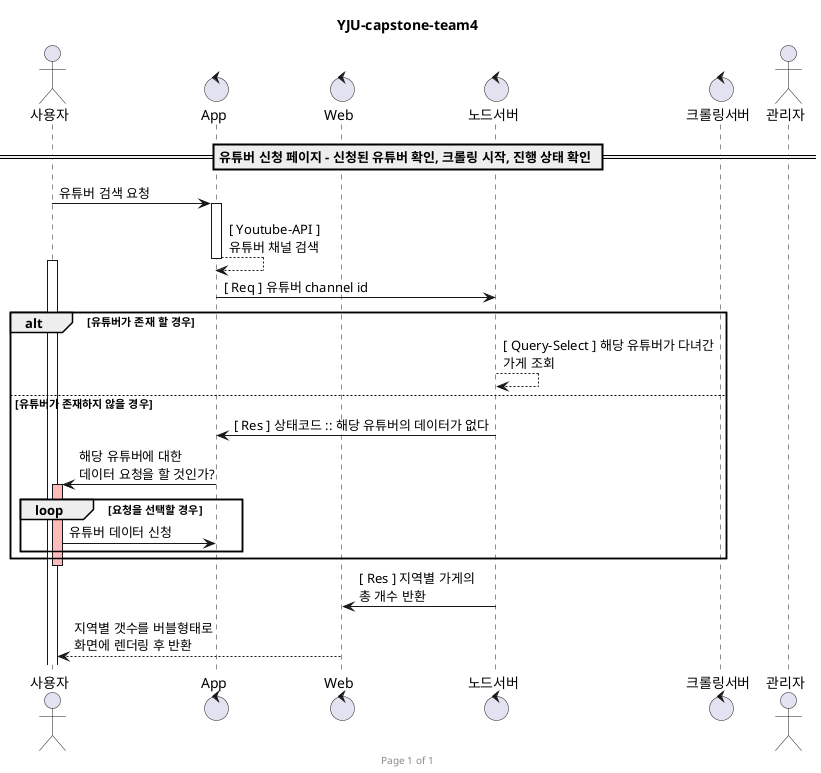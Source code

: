 @startuml

title YJU-capstone-team4
footer Page %page% of %lastpage%

actor 사용자 as User
control App
control Web
control 노드서버 as Node
control 크롤링서버 as Lamda
actor 관리자 as Admin

== 유튜버 신청 페이지 - 신청된 유튜버 확인, 크롤링 시작, 진행 상태 확인 ==
User -> App : 유튜버 검색 요청
activate App
App --> App : [ Youtube-API ]\n유튜버 채널 검색
deactivate App
activate User
App -> Node : [ Req ] 유튜버 channel id
alt 유튜버가 존재 할 경우
    Node --> Node : [ Query-Select ] 해당 유튜버가 다녀간\n가게 조회
else 유튜버가 존재하지 않을 경우
    Node -> App : [ Res ] 상태코드 :: 해당 유튜버의 데이터가 없다
    App -> User : 해당 유튜버에 대한\n데이터 요청을 할 것인가?
    activate User #FFBBBB
    loop 요청을 선택할 경우
        User -> App : 유튜버 데이터 신청
    end
end
deactivate User
Node -> Web : [ Res ] 지역별 가게의\n총 개수 반환
Web --> User : 지역별 갯수를 버블형태로\n화면에 렌더링 후 반환

@enduml
